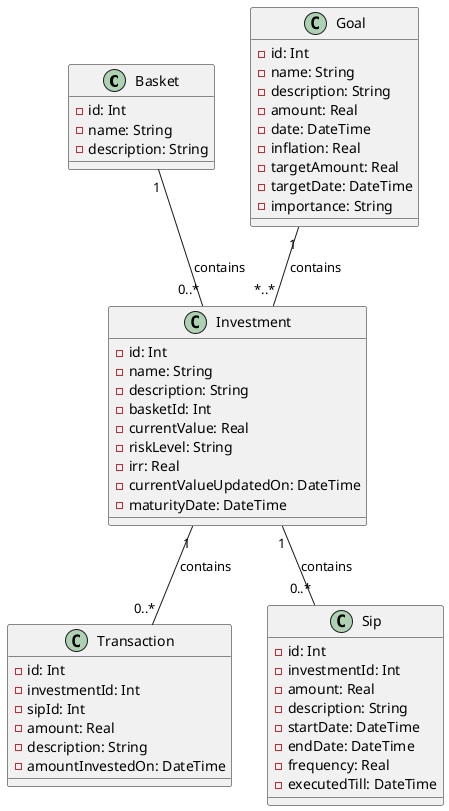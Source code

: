 @startuml

class Basket {
  - id: Int
  - name: String
  - description: String
}

class Investment {
  - id: Int
  - name: String
  - description: String
  - basketId: Int
  - currentValue: Real
  - riskLevel: String
  - irr: Real
  - currentValueUpdatedOn: DateTime
  - maturityDate: DateTime
}

class Transaction {
  - id: Int
  - investmentId: Int
  - sipId: Int
  - amount: Real
  - description: String
  - amountInvestedOn: DateTime
}

class Sip {
  - id: Int
  - investmentId: Int
  - amount: Real
  - description: String
  - startDate: DateTime
  - endDate: DateTime
  - frequency: Real
  - executedTill: DateTime
}

class Goal {
  - id: Int
  - name: String
  - description: String
  - amount: Real
  - date: DateTime
  - inflation: Real
  - targetAmount: Real
  - targetDate: DateTime
  - importance: String
}

Basket "1" -- "0..*" Investment : contains
Investment "1" -- "0..*" Transaction : contains
Investment "1" -- "0..*" Sip : contains
Goal "1" -- "*..*" Investment : contains

@enduml